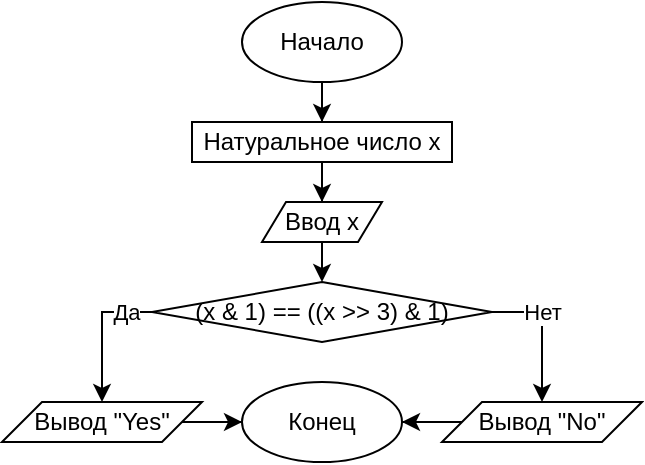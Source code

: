 <mxfile version="14.4.9" type="device"><diagram id="xJsCY4wfl1ZWwhfKGdgd" name="Page-1"><mxGraphModel dx="530" dy="234" grid="1" gridSize="10" guides="1" tooltips="1" connect="1" arrows="1" fold="1" page="1" pageScale="1" pageWidth="850" pageHeight="1100" math="0" shadow="0"><root><mxCell id="0"/><mxCell id="1" parent="0"/><mxCell id="JwAtSXYHmNs1fXUTw-If-30" style="edgeStyle=orthogonalEdgeStyle;rounded=0;orthogonalLoop=1;jettySize=auto;html=1;entryX=0.5;entryY=0;entryDx=0;entryDy=0;" edge="1" parent="1" source="JwAtSXYHmNs1fXUTw-If-31" target="JwAtSXYHmNs1fXUTw-If-36"><mxGeometry relative="1" as="geometry"/></mxCell><mxCell id="JwAtSXYHmNs1fXUTw-If-31" value="Начало" style="ellipse;whiteSpace=wrap;html=1;" vertex="1" parent="1"><mxGeometry x="390" y="580" width="80" height="40" as="geometry"/></mxCell><mxCell id="JwAtSXYHmNs1fXUTw-If-34" value="Конец" style="ellipse;whiteSpace=wrap;html=1;" vertex="1" parent="1"><mxGeometry x="390" y="770" width="80" height="40" as="geometry"/></mxCell><mxCell id="JwAtSXYHmNs1fXUTw-If-35" style="edgeStyle=orthogonalEdgeStyle;rounded=0;orthogonalLoop=1;jettySize=auto;html=1;" edge="1" parent="1" source="JwAtSXYHmNs1fXUTw-If-36" target="JwAtSXYHmNs1fXUTw-If-38"><mxGeometry relative="1" as="geometry"/></mxCell><mxCell id="JwAtSXYHmNs1fXUTw-If-36" value="Натуральное число x" style="rounded=0;whiteSpace=wrap;html=1;" vertex="1" parent="1"><mxGeometry x="365" y="640" width="130" height="20" as="geometry"/></mxCell><mxCell id="JwAtSXYHmNs1fXUTw-If-37" style="edgeStyle=orthogonalEdgeStyle;rounded=0;orthogonalLoop=1;jettySize=auto;html=1;entryX=0.5;entryY=0;entryDx=0;entryDy=0;" edge="1" parent="1" source="JwAtSXYHmNs1fXUTw-If-38"><mxGeometry relative="1" as="geometry"><mxPoint x="430" y="720" as="targetPoint"/></mxGeometry></mxCell><mxCell id="JwAtSXYHmNs1fXUTw-If-38" value="Ввод x" style="shape=parallelogram;perimeter=parallelogramPerimeter;whiteSpace=wrap;html=1;" vertex="1" parent="1"><mxGeometry x="400" y="680" width="60" height="20" as="geometry"/></mxCell><mxCell id="JwAtSXYHmNs1fXUTw-If-41" style="edgeStyle=orthogonalEdgeStyle;rounded=0;orthogonalLoop=1;jettySize=auto;html=1;entryX=0.5;entryY=0;entryDx=0;entryDy=0;" edge="1" parent="1" source="JwAtSXYHmNs1fXUTw-If-39" target="JwAtSXYHmNs1fXUTw-If-40"><mxGeometry relative="1" as="geometry"><Array as="points"><mxPoint x="320" y="735"/></Array></mxGeometry></mxCell><mxCell id="JwAtSXYHmNs1fXUTw-If-42" value="Да" style="edgeLabel;html=1;align=center;verticalAlign=middle;resizable=0;points=[];" vertex="1" connectable="0" parent="JwAtSXYHmNs1fXUTw-If-41"><mxGeometry x="-0.45" y="-1" relative="1" as="geometry"><mxPoint x="5.8" y="1" as="offset"/></mxGeometry></mxCell><mxCell id="JwAtSXYHmNs1fXUTw-If-45" style="edgeStyle=orthogonalEdgeStyle;rounded=0;orthogonalLoop=1;jettySize=auto;html=1;entryX=0.5;entryY=0;entryDx=0;entryDy=0;" edge="1" parent="1" source="JwAtSXYHmNs1fXUTw-If-39" target="JwAtSXYHmNs1fXUTw-If-44"><mxGeometry relative="1" as="geometry"><Array as="points"><mxPoint x="540" y="735"/></Array></mxGeometry></mxCell><mxCell id="JwAtSXYHmNs1fXUTw-If-46" value="Нет" style="edgeLabel;html=1;align=center;verticalAlign=middle;resizable=0;points=[];" vertex="1" connectable="0" parent="JwAtSXYHmNs1fXUTw-If-45"><mxGeometry x="-0.714" y="-1" relative="1" as="geometry"><mxPoint x="15" y="-1" as="offset"/></mxGeometry></mxCell><mxCell id="JwAtSXYHmNs1fXUTw-If-39" value="(x &amp;amp; 1) == ((x &amp;gt;&amp;gt; 3) &amp;amp; 1)" style="rhombus;whiteSpace=wrap;html=1;" vertex="1" parent="1"><mxGeometry x="345" y="720" width="170" height="30" as="geometry"/></mxCell><mxCell id="JwAtSXYHmNs1fXUTw-If-43" style="edgeStyle=orthogonalEdgeStyle;rounded=0;orthogonalLoop=1;jettySize=auto;html=1;" edge="1" parent="1" source="JwAtSXYHmNs1fXUTw-If-40" target="JwAtSXYHmNs1fXUTw-If-34"><mxGeometry relative="1" as="geometry"/></mxCell><mxCell id="JwAtSXYHmNs1fXUTw-If-40" value="Вывод &quot;Yes&quot;" style="shape=parallelogram;perimeter=parallelogramPerimeter;whiteSpace=wrap;html=1;fixedSize=1;" vertex="1" parent="1"><mxGeometry x="270" y="780" width="100" height="20" as="geometry"/></mxCell><mxCell id="JwAtSXYHmNs1fXUTw-If-47" style="edgeStyle=orthogonalEdgeStyle;rounded=0;orthogonalLoop=1;jettySize=auto;html=1;entryX=1;entryY=0.5;entryDx=0;entryDy=0;" edge="1" parent="1" source="JwAtSXYHmNs1fXUTw-If-44" target="JwAtSXYHmNs1fXUTw-If-34"><mxGeometry relative="1" as="geometry"/></mxCell><mxCell id="JwAtSXYHmNs1fXUTw-If-44" value="Вывод &quot;No&quot;" style="shape=parallelogram;perimeter=parallelogramPerimeter;whiteSpace=wrap;html=1;fixedSize=1;" vertex="1" parent="1"><mxGeometry x="490" y="780" width="100" height="20" as="geometry"/></mxCell></root></mxGraphModel></diagram></mxfile>
